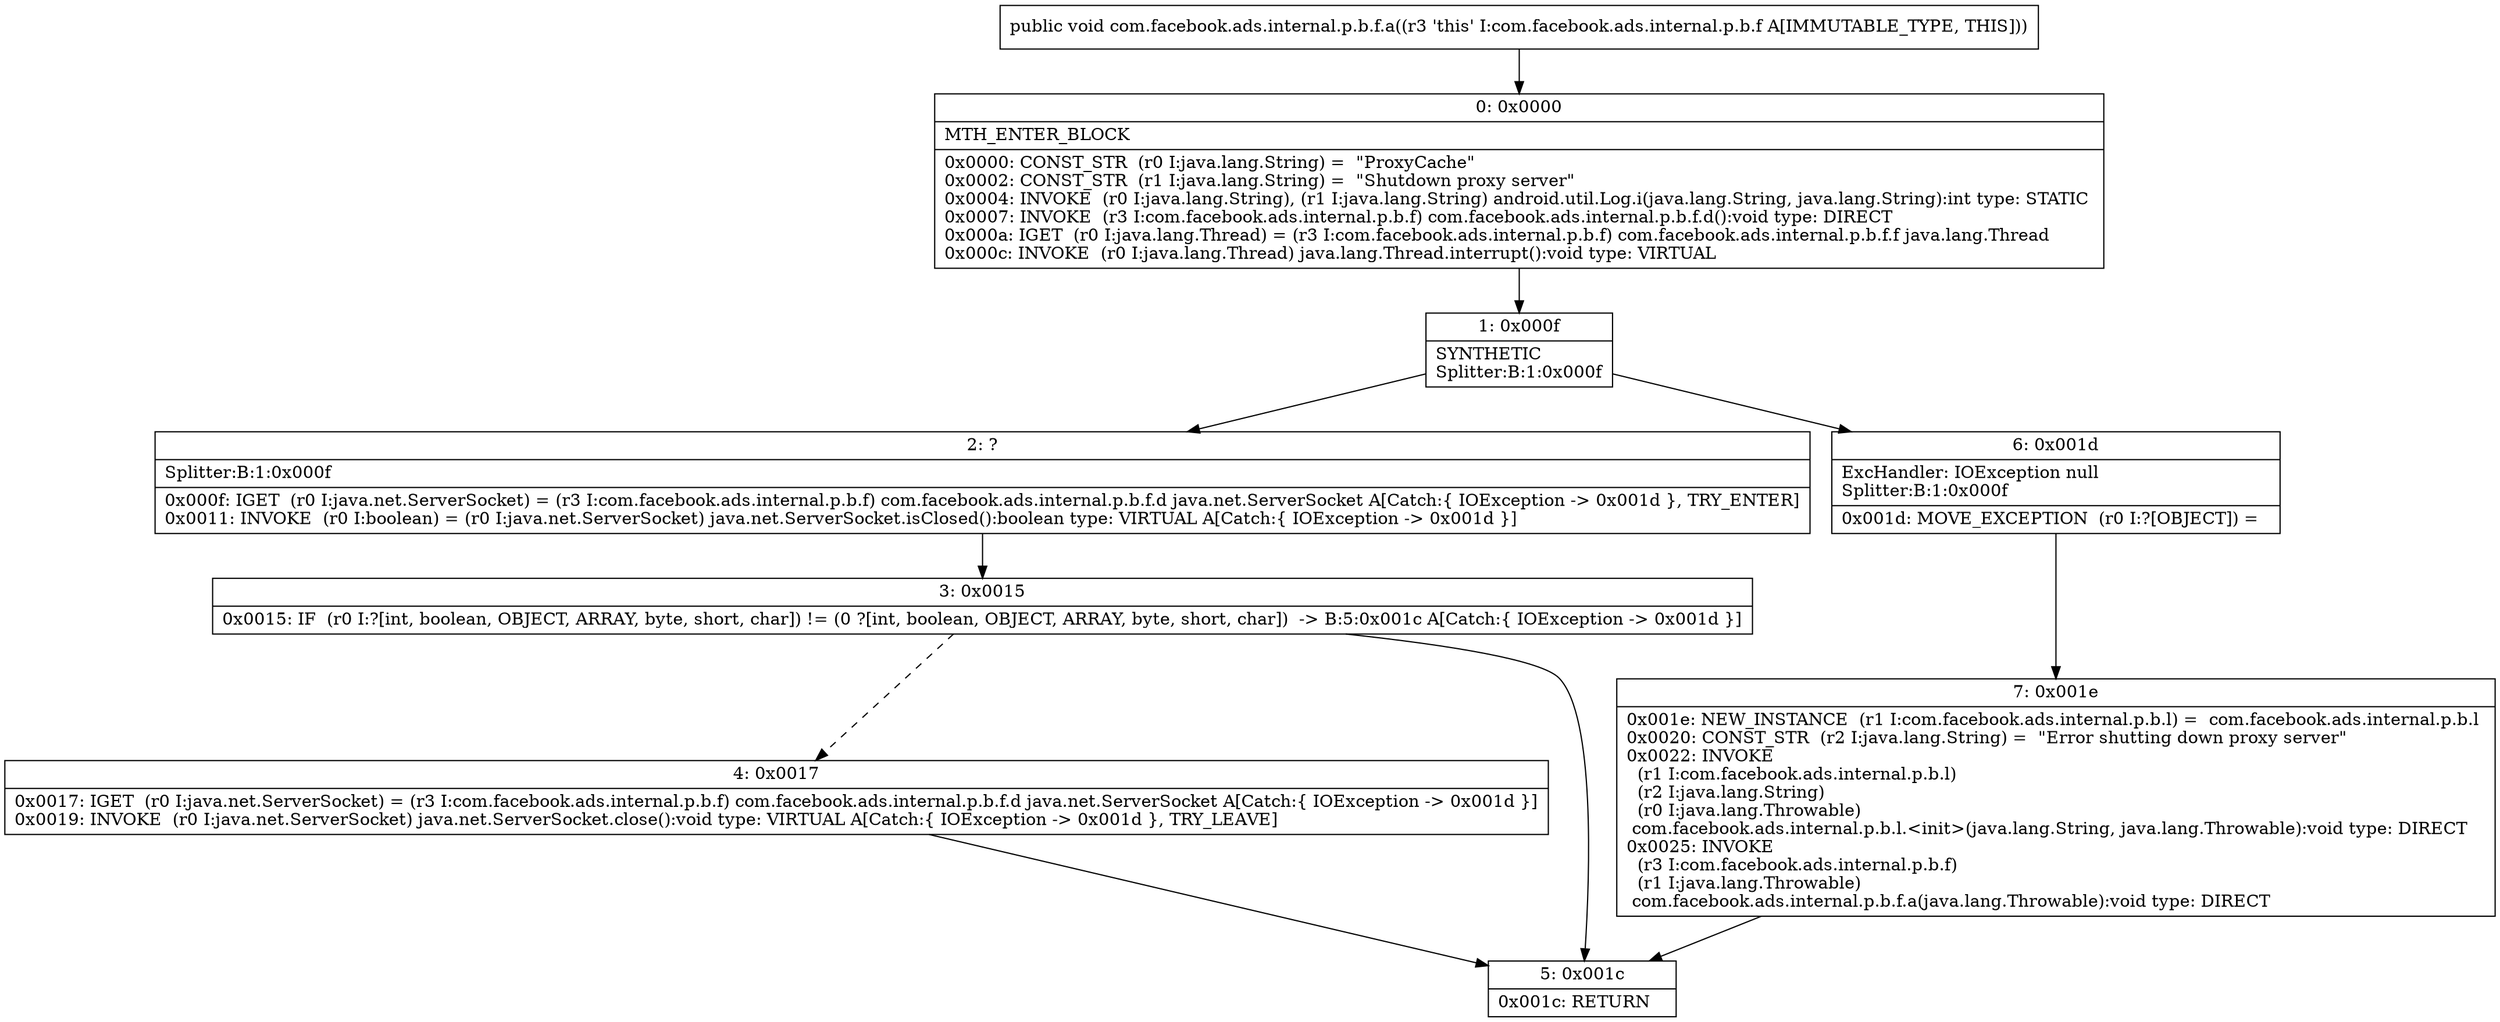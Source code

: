 digraph "CFG forcom.facebook.ads.internal.p.b.f.a()V" {
Node_0 [shape=record,label="{0\:\ 0x0000|MTH_ENTER_BLOCK\l|0x0000: CONST_STR  (r0 I:java.lang.String) =  \"ProxyCache\" \l0x0002: CONST_STR  (r1 I:java.lang.String) =  \"Shutdown proxy server\" \l0x0004: INVOKE  (r0 I:java.lang.String), (r1 I:java.lang.String) android.util.Log.i(java.lang.String, java.lang.String):int type: STATIC \l0x0007: INVOKE  (r3 I:com.facebook.ads.internal.p.b.f) com.facebook.ads.internal.p.b.f.d():void type: DIRECT \l0x000a: IGET  (r0 I:java.lang.Thread) = (r3 I:com.facebook.ads.internal.p.b.f) com.facebook.ads.internal.p.b.f.f java.lang.Thread \l0x000c: INVOKE  (r0 I:java.lang.Thread) java.lang.Thread.interrupt():void type: VIRTUAL \l}"];
Node_1 [shape=record,label="{1\:\ 0x000f|SYNTHETIC\lSplitter:B:1:0x000f\l}"];
Node_2 [shape=record,label="{2\:\ ?|Splitter:B:1:0x000f\l|0x000f: IGET  (r0 I:java.net.ServerSocket) = (r3 I:com.facebook.ads.internal.p.b.f) com.facebook.ads.internal.p.b.f.d java.net.ServerSocket A[Catch:\{ IOException \-\> 0x001d \}, TRY_ENTER]\l0x0011: INVOKE  (r0 I:boolean) = (r0 I:java.net.ServerSocket) java.net.ServerSocket.isClosed():boolean type: VIRTUAL A[Catch:\{ IOException \-\> 0x001d \}]\l}"];
Node_3 [shape=record,label="{3\:\ 0x0015|0x0015: IF  (r0 I:?[int, boolean, OBJECT, ARRAY, byte, short, char]) != (0 ?[int, boolean, OBJECT, ARRAY, byte, short, char])  \-\> B:5:0x001c A[Catch:\{ IOException \-\> 0x001d \}]\l}"];
Node_4 [shape=record,label="{4\:\ 0x0017|0x0017: IGET  (r0 I:java.net.ServerSocket) = (r3 I:com.facebook.ads.internal.p.b.f) com.facebook.ads.internal.p.b.f.d java.net.ServerSocket A[Catch:\{ IOException \-\> 0x001d \}]\l0x0019: INVOKE  (r0 I:java.net.ServerSocket) java.net.ServerSocket.close():void type: VIRTUAL A[Catch:\{ IOException \-\> 0x001d \}, TRY_LEAVE]\l}"];
Node_5 [shape=record,label="{5\:\ 0x001c|0x001c: RETURN   \l}"];
Node_6 [shape=record,label="{6\:\ 0x001d|ExcHandler: IOException null\lSplitter:B:1:0x000f\l|0x001d: MOVE_EXCEPTION  (r0 I:?[OBJECT]) =  \l}"];
Node_7 [shape=record,label="{7\:\ 0x001e|0x001e: NEW_INSTANCE  (r1 I:com.facebook.ads.internal.p.b.l) =  com.facebook.ads.internal.p.b.l \l0x0020: CONST_STR  (r2 I:java.lang.String) =  \"Error shutting down proxy server\" \l0x0022: INVOKE  \l  (r1 I:com.facebook.ads.internal.p.b.l)\l  (r2 I:java.lang.String)\l  (r0 I:java.lang.Throwable)\l com.facebook.ads.internal.p.b.l.\<init\>(java.lang.String, java.lang.Throwable):void type: DIRECT \l0x0025: INVOKE  \l  (r3 I:com.facebook.ads.internal.p.b.f)\l  (r1 I:java.lang.Throwable)\l com.facebook.ads.internal.p.b.f.a(java.lang.Throwable):void type: DIRECT \l}"];
MethodNode[shape=record,label="{public void com.facebook.ads.internal.p.b.f.a((r3 'this' I:com.facebook.ads.internal.p.b.f A[IMMUTABLE_TYPE, THIS])) }"];
MethodNode -> Node_0;
Node_0 -> Node_1;
Node_1 -> Node_2;
Node_1 -> Node_6;
Node_2 -> Node_3;
Node_3 -> Node_4[style=dashed];
Node_3 -> Node_5;
Node_4 -> Node_5;
Node_6 -> Node_7;
Node_7 -> Node_5;
}

